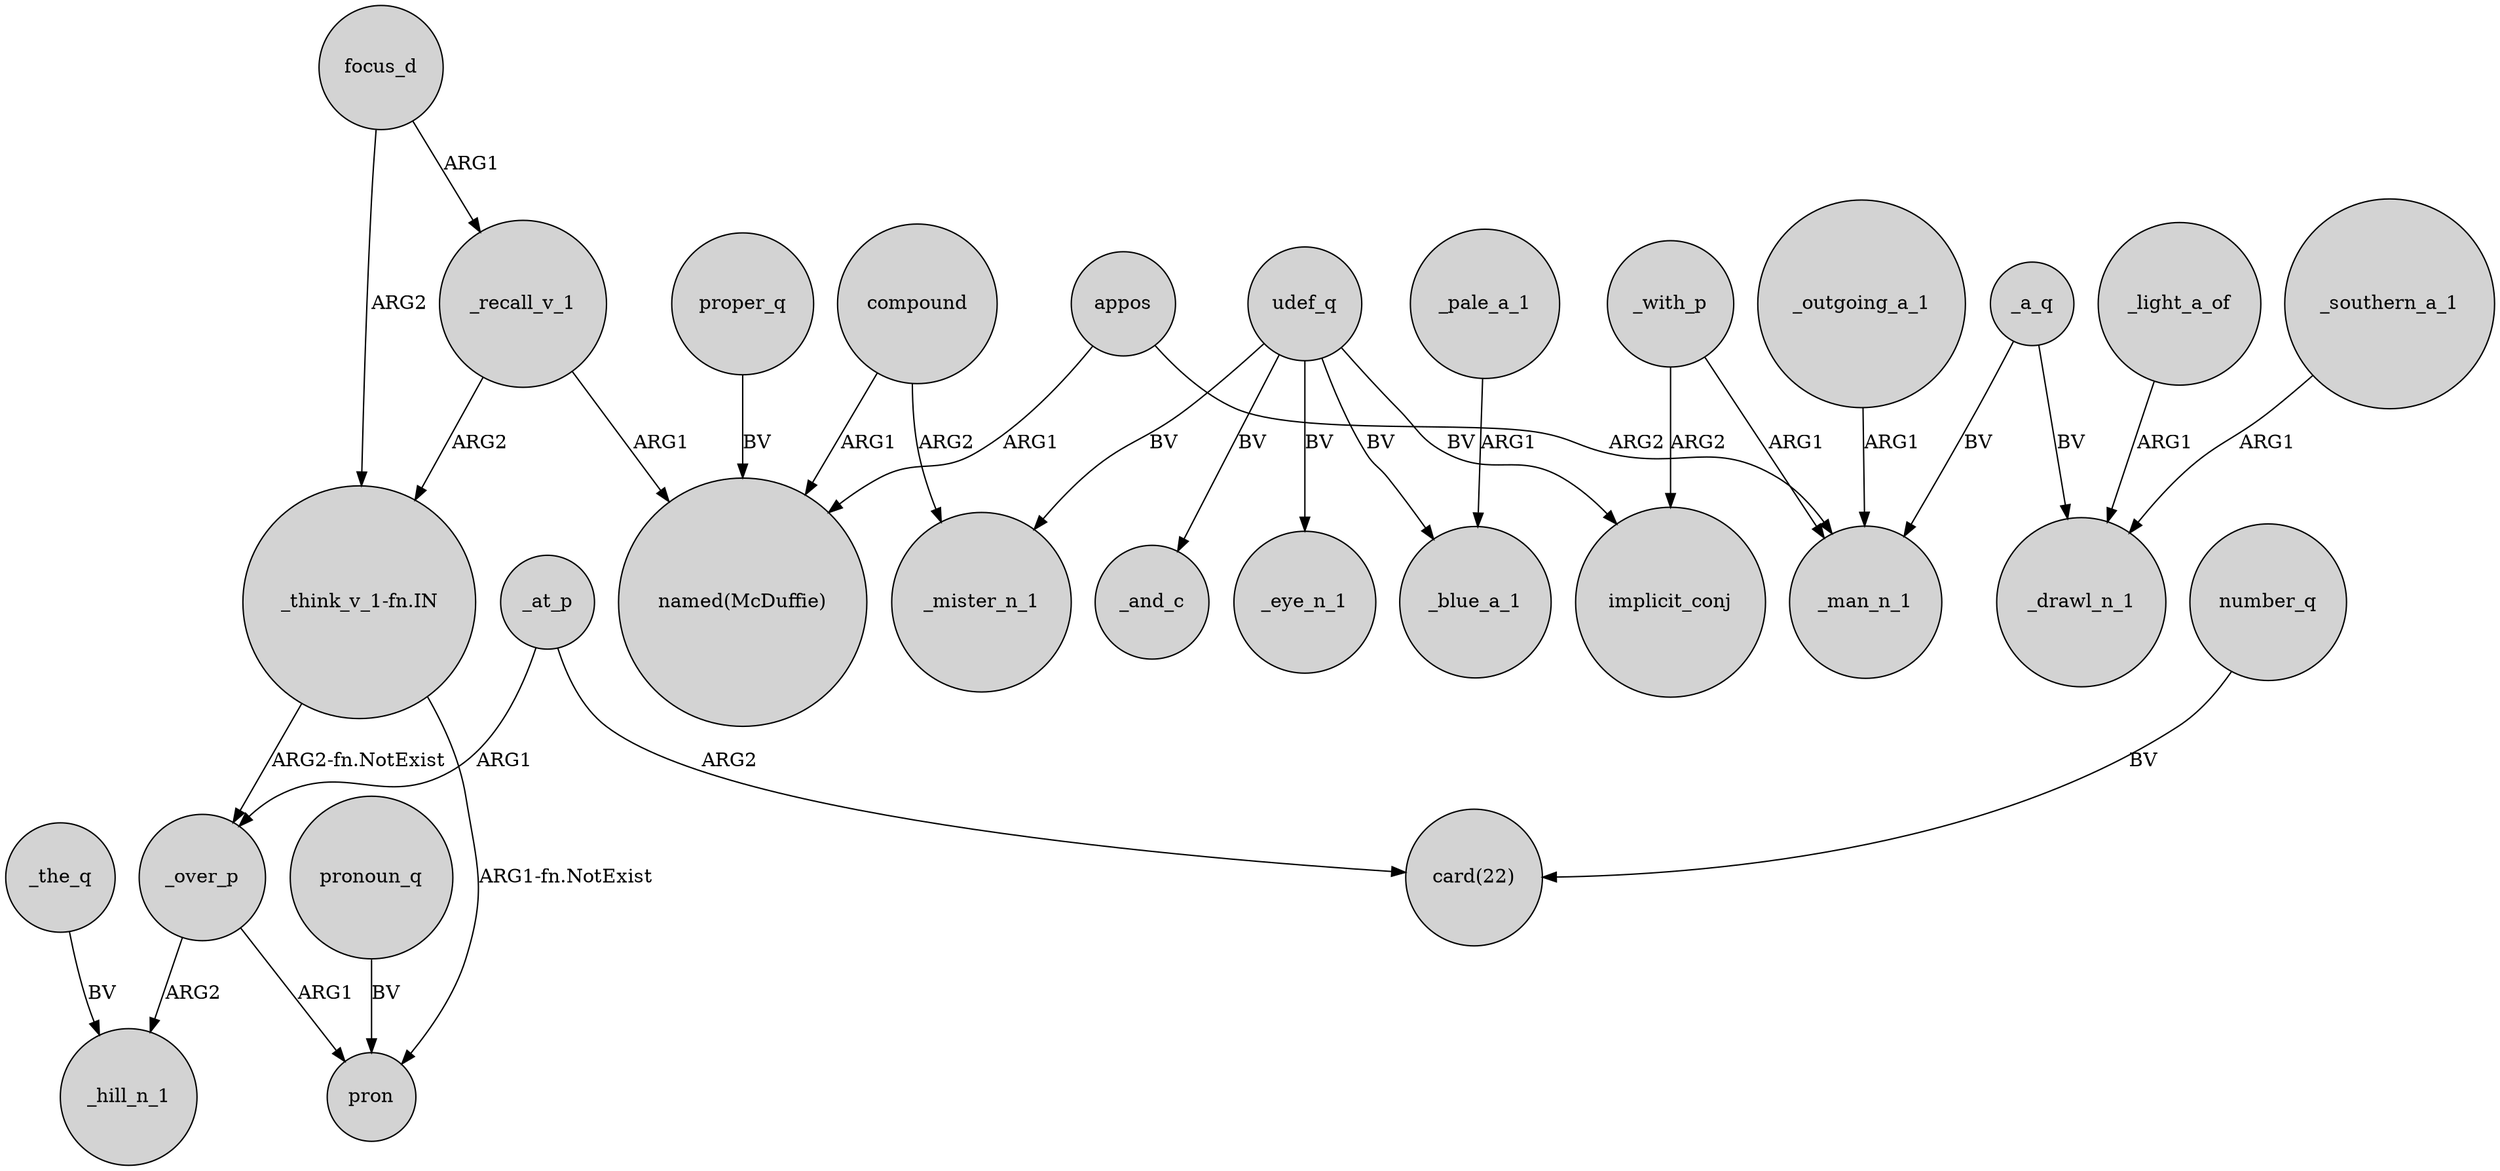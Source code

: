 digraph {
	node [shape=circle style=filled]
	_the_q -> _hill_n_1 [label=BV]
	compound -> "named(McDuffie)" [label=ARG1]
	focus_d -> "_think_v_1-fn.IN" [label=ARG2]
	udef_q -> _blue_a_1 [label=BV]
	appos -> _man_n_1 [label=ARG2]
	proper_q -> "named(McDuffie)" [label=BV]
	"_think_v_1-fn.IN" -> pron [label="ARG1-fn.NotExist"]
	compound -> _mister_n_1 [label=ARG2]
	_at_p -> _over_p [label=ARG1]
	udef_q -> _mister_n_1 [label=BV]
	_pale_a_1 -> _blue_a_1 [label=ARG1]
	_outgoing_a_1 -> _man_n_1 [label=ARG1]
	_a_q -> _drawl_n_1 [label=BV]
	_over_p -> pron [label=ARG1]
	udef_q -> implicit_conj [label=BV]
	udef_q -> _eye_n_1 [label=BV]
	pronoun_q -> pron [label=BV]
	focus_d -> _recall_v_1 [label=ARG1]
	number_q -> "card(22)" [label=BV]
	_recall_v_1 -> "named(McDuffie)" [label=ARG1]
	_a_q -> _man_n_1 [label=BV]
	"_think_v_1-fn.IN" -> _over_p [label="ARG2-fn.NotExist"]
	_light_a_of -> _drawl_n_1 [label=ARG1]
	_recall_v_1 -> "_think_v_1-fn.IN" [label=ARG2]
	_with_p -> implicit_conj [label=ARG2]
	_southern_a_1 -> _drawl_n_1 [label=ARG1]
	udef_q -> _and_c [label=BV]
	appos -> "named(McDuffie)" [label=ARG1]
	_with_p -> _man_n_1 [label=ARG1]
	_over_p -> _hill_n_1 [label=ARG2]
	_at_p -> "card(22)" [label=ARG2]
}
